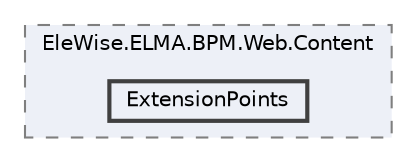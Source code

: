 digraph "Web/Modules/EleWise.ELMA.BPM.Web.Content/ExtensionPoints"
{
 // LATEX_PDF_SIZE
  bgcolor="transparent";
  edge [fontname=Helvetica,fontsize=10,labelfontname=Helvetica,labelfontsize=10];
  node [fontname=Helvetica,fontsize=10,shape=box,height=0.2,width=0.4];
  compound=true
  subgraph clusterdir_fdf001463744d38516fc527aa2ea06db {
    graph [ bgcolor="#edf0f7", pencolor="grey50", label="EleWise.ELMA.BPM.Web.Content", fontname=Helvetica,fontsize=10 style="filled,dashed", URL="dir_fdf001463744d38516fc527aa2ea06db.html",tooltip=""]
  dir_e3921cef788f725fc1c247ce0b5c0caa [label="ExtensionPoints", fillcolor="#edf0f7", color="grey25", style="filled,bold", URL="dir_e3921cef788f725fc1c247ce0b5c0caa.html",tooltip=""];
  }
}
